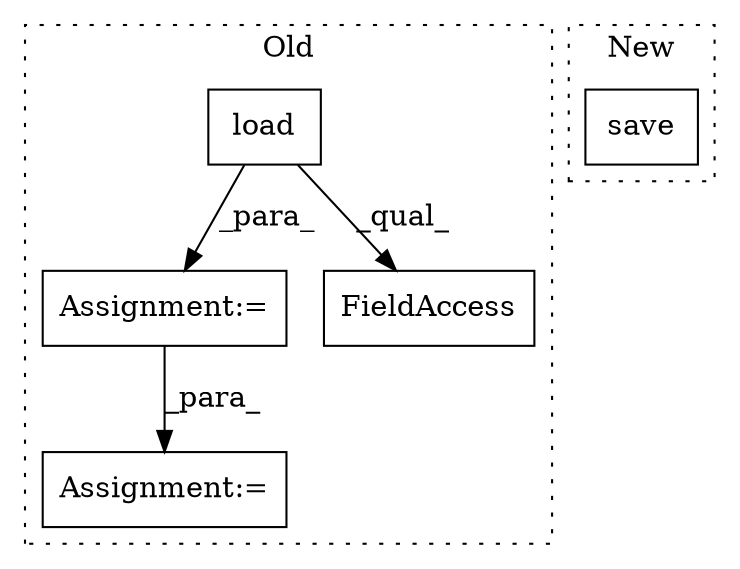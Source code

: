 digraph G {
subgraph cluster0 {
1 [label="load" a="32" s="4611,4630" l="5,1" shape="box"];
3 [label="Assignment:=" a="7" s="4590" l="1" shape="box"];
4 [label="Assignment:=" a="7" s="4798,4908" l="53,2" shape="box"];
5 [label="FieldAccess" a="22" s="4603" l="36" shape="box"];
label = "Old";
style="dotted";
}
subgraph cluster1 {
2 [label="save" a="32" s="4837,4858" l="5,1" shape="box"];
label = "New";
style="dotted";
}
1 -> 3 [label="_para_"];
1 -> 5 [label="_qual_"];
3 -> 4 [label="_para_"];
}